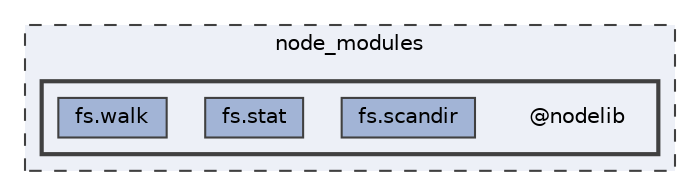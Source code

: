 digraph "node_modules/@nodelib"
{
 // LATEX_PDF_SIZE
  bgcolor="transparent";
  edge [fontname=Helvetica,fontsize=10,labelfontname=Helvetica,labelfontsize=10];
  node [fontname=Helvetica,fontsize=10,shape=box,height=0.2,width=0.4];
  compound=true
  subgraph clusterdir_acd06b18086a0dd2ae699b1e0b775be8 {
    graph [ bgcolor="#edf0f7", pencolor="grey25", label="node_modules", fontname=Helvetica,fontsize=10 style="filled,dashed", URL="dir_acd06b18086a0dd2ae699b1e0b775be8.html",tooltip=""]
  subgraph clusterdir_84d64281e05538aba677bb38803053c4 {
    graph [ bgcolor="#edf0f7", pencolor="grey25", label="", fontname=Helvetica,fontsize=10 style="filled,bold", URL="dir_84d64281e05538aba677bb38803053c4.html",tooltip=""]
    dir_84d64281e05538aba677bb38803053c4 [shape=plaintext, label="@nodelib"];
  dir_5449fee7cb7f16f91127c6818404c620 [label="fs.scandir", fillcolor="#a2b4d6", color="grey25", style="filled", URL="dir_5449fee7cb7f16f91127c6818404c620.html",tooltip=""];
  dir_6f237a56ea1112032268f8a6d418b41c [label="fs.stat", fillcolor="#a2b4d6", color="grey25", style="filled", URL="dir_6f237a56ea1112032268f8a6d418b41c.html",tooltip=""];
  dir_0aa013cfe672439e0a92851fab27c3d0 [label="fs.walk", fillcolor="#a2b4d6", color="grey25", style="filled", URL="dir_0aa013cfe672439e0a92851fab27c3d0.html",tooltip=""];
  }
  }
}
